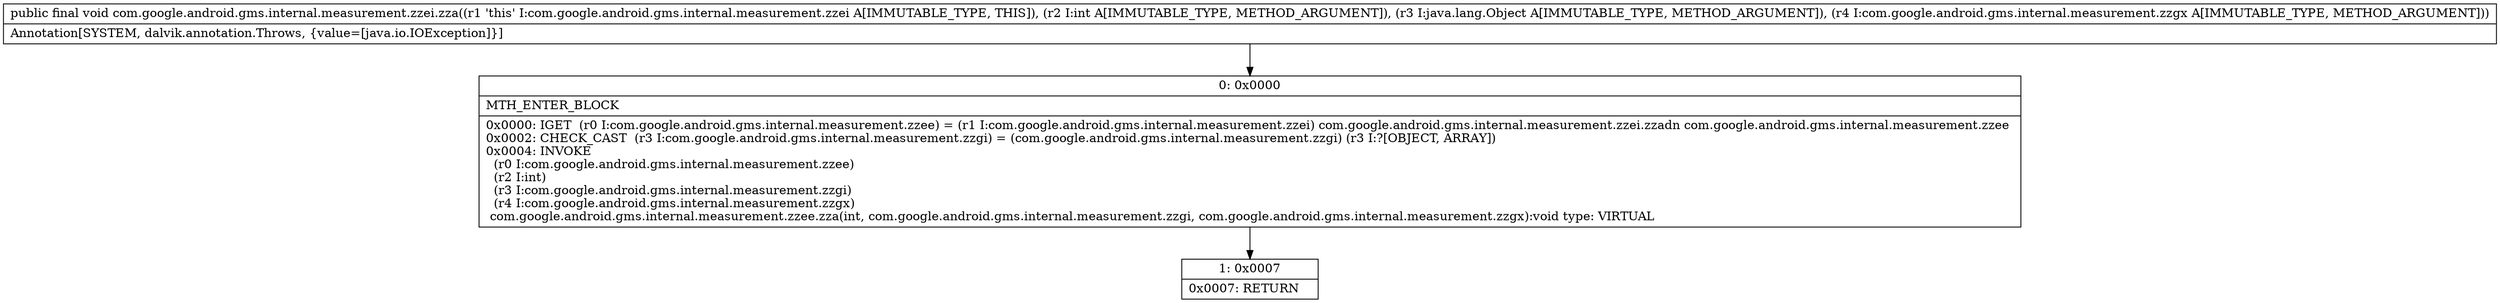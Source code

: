 digraph "CFG forcom.google.android.gms.internal.measurement.zzei.zza(ILjava\/lang\/Object;Lcom\/google\/android\/gms\/internal\/measurement\/zzgx;)V" {
Node_0 [shape=record,label="{0\:\ 0x0000|MTH_ENTER_BLOCK\l|0x0000: IGET  (r0 I:com.google.android.gms.internal.measurement.zzee) = (r1 I:com.google.android.gms.internal.measurement.zzei) com.google.android.gms.internal.measurement.zzei.zzadn com.google.android.gms.internal.measurement.zzee \l0x0002: CHECK_CAST  (r3 I:com.google.android.gms.internal.measurement.zzgi) = (com.google.android.gms.internal.measurement.zzgi) (r3 I:?[OBJECT, ARRAY]) \l0x0004: INVOKE  \l  (r0 I:com.google.android.gms.internal.measurement.zzee)\l  (r2 I:int)\l  (r3 I:com.google.android.gms.internal.measurement.zzgi)\l  (r4 I:com.google.android.gms.internal.measurement.zzgx)\l com.google.android.gms.internal.measurement.zzee.zza(int, com.google.android.gms.internal.measurement.zzgi, com.google.android.gms.internal.measurement.zzgx):void type: VIRTUAL \l}"];
Node_1 [shape=record,label="{1\:\ 0x0007|0x0007: RETURN   \l}"];
MethodNode[shape=record,label="{public final void com.google.android.gms.internal.measurement.zzei.zza((r1 'this' I:com.google.android.gms.internal.measurement.zzei A[IMMUTABLE_TYPE, THIS]), (r2 I:int A[IMMUTABLE_TYPE, METHOD_ARGUMENT]), (r3 I:java.lang.Object A[IMMUTABLE_TYPE, METHOD_ARGUMENT]), (r4 I:com.google.android.gms.internal.measurement.zzgx A[IMMUTABLE_TYPE, METHOD_ARGUMENT]))  | Annotation[SYSTEM, dalvik.annotation.Throws, \{value=[java.io.IOException]\}]\l}"];
MethodNode -> Node_0;
Node_0 -> Node_1;
}

